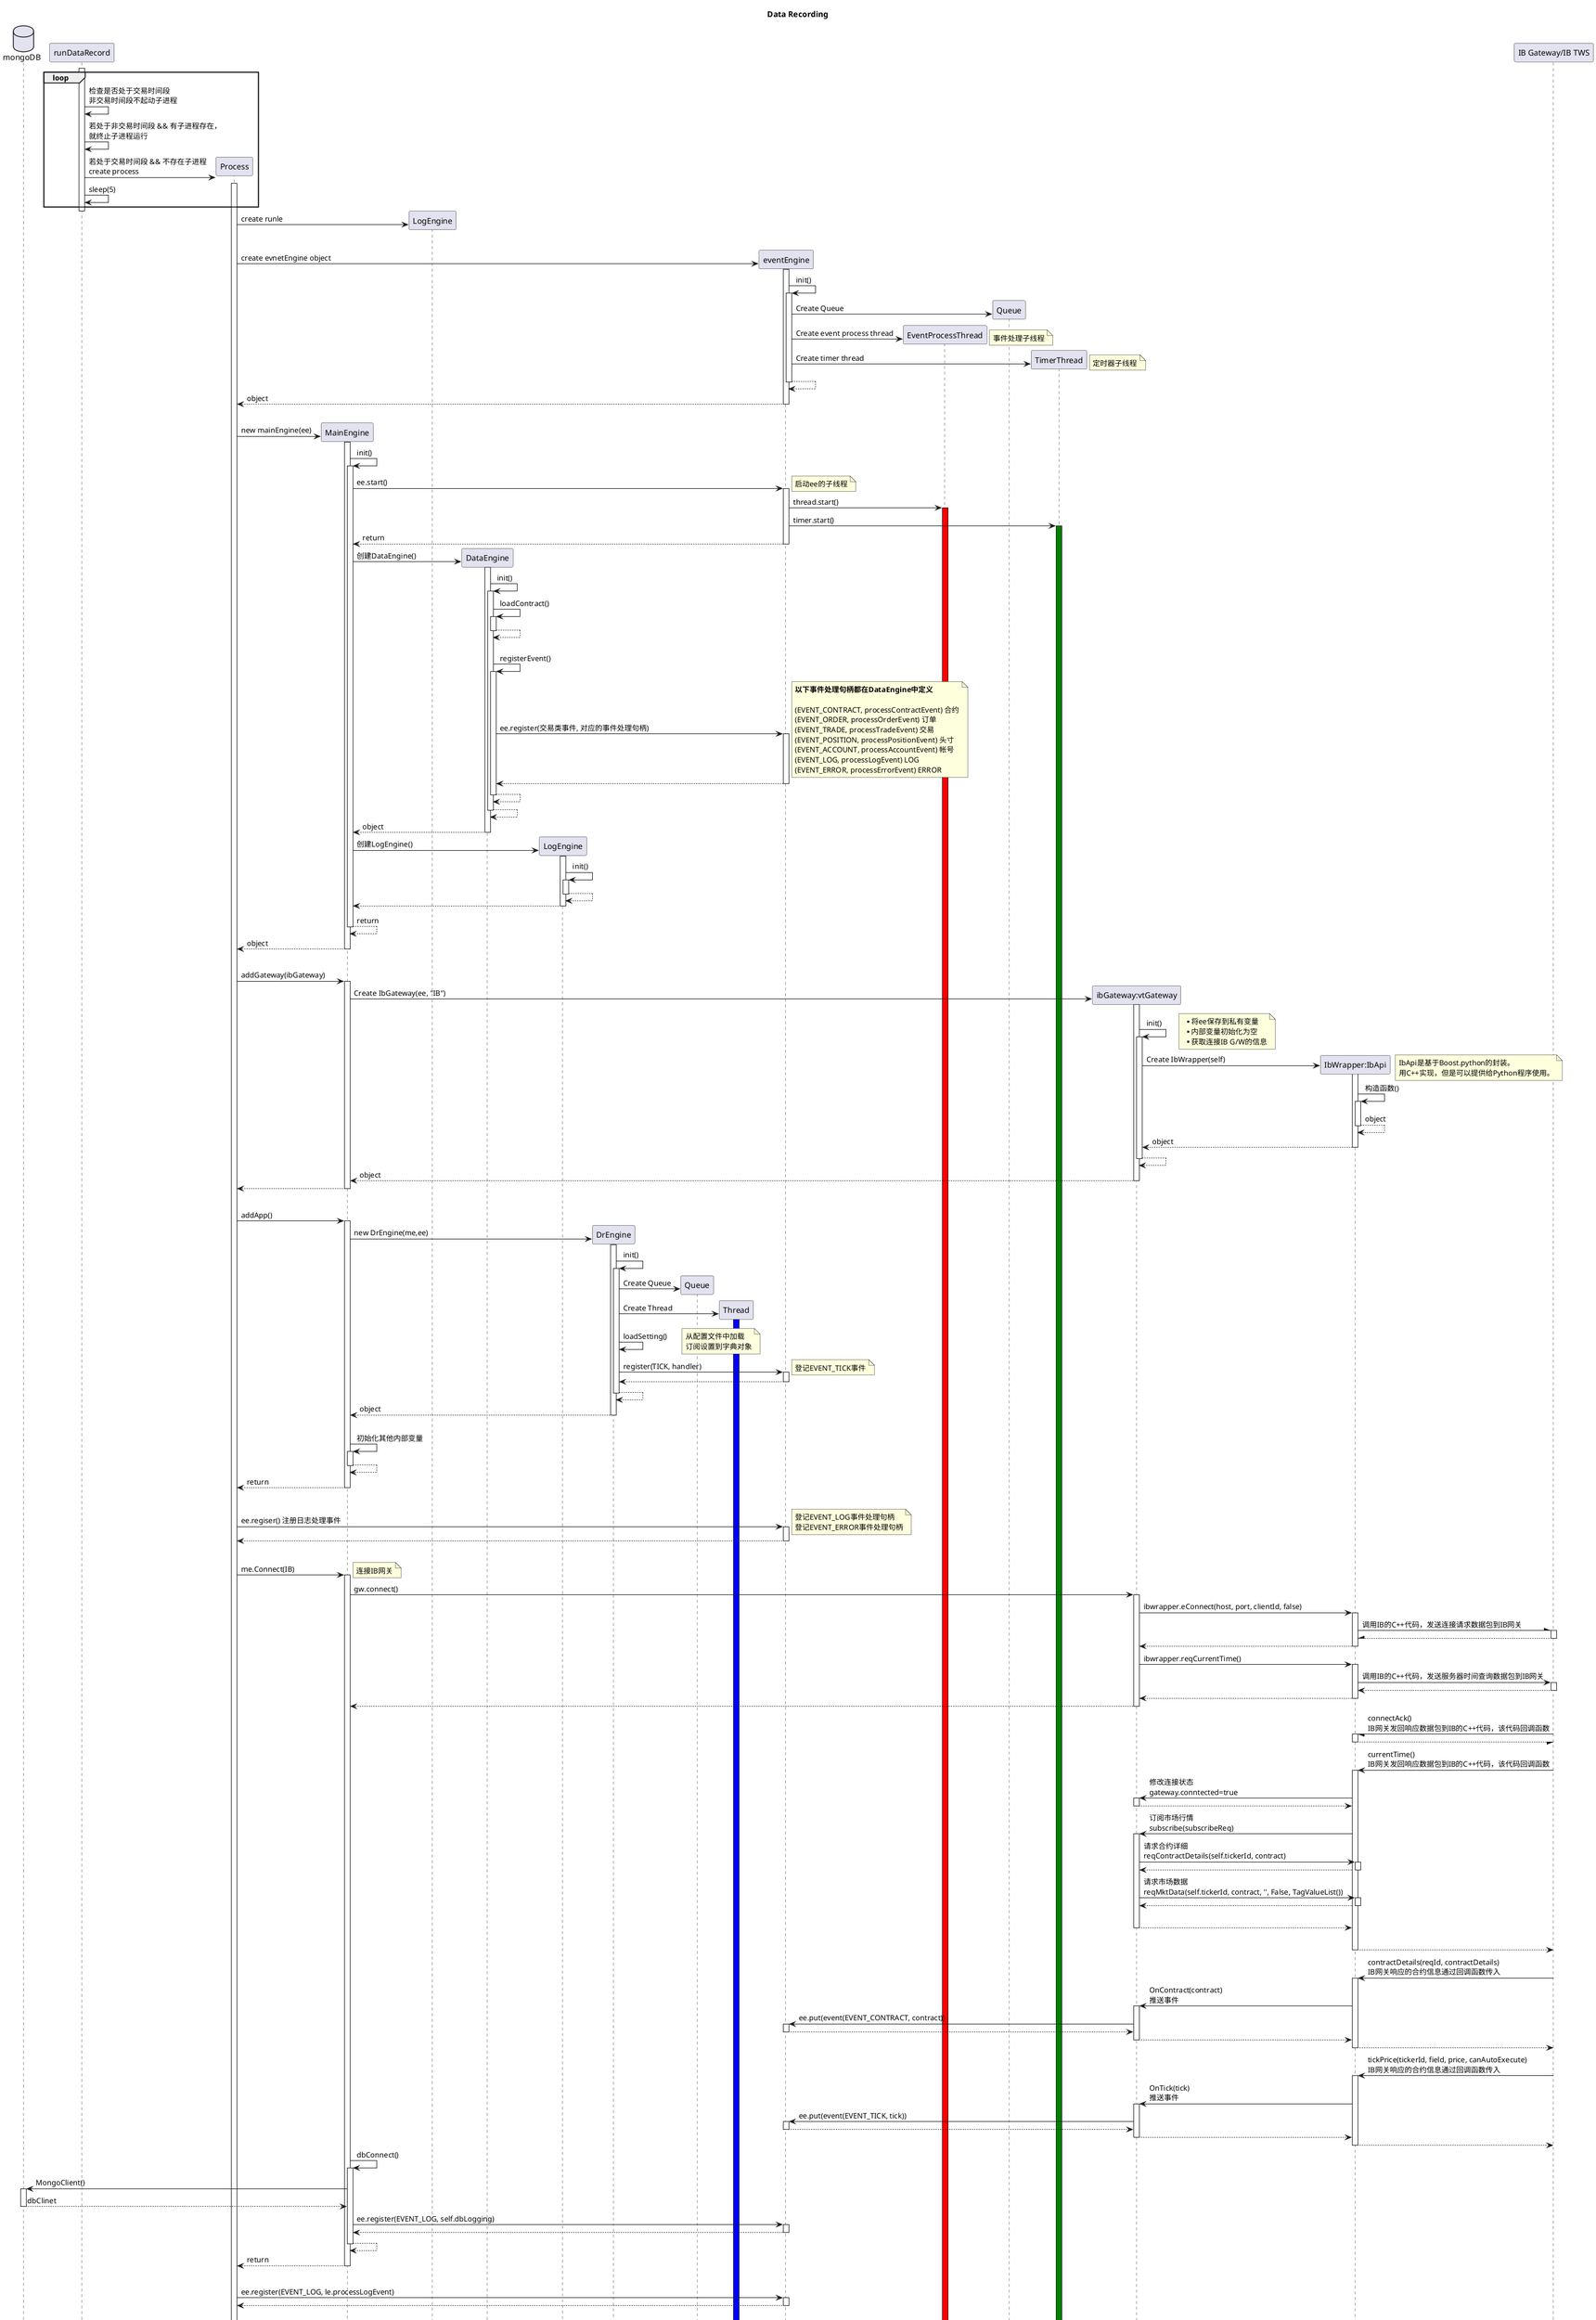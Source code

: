 @startuml

title Data Recording

database mongoDB as db
participant runDataRecord as rundr
participant Process as run
participant MainEngine as me
participant LogEngine as runle
participant DataEngine as dte
participant LogEngine as le
participant DrEngine as dr
participant Queue as drq
participant Thread as drt
participant eventEngine as ee
participant EventProcessThread as eet
participant Queue as eeq
participant TimerThread as eetm
participant "ibGateway:vtGateway" as gw
participant "IbWrapper:IbApi" as wrap
participant "IB Gateway/IB TWS" as ib





activate rundr
    loop
        rundr->rundr: 检查是否处于交易时间段\n非交易时间段不起动子进程
        rundr->rundr: 若处于非交易时间段 && 有子进程存在，\n就终止子进程运行
        rundr->run ** : 若处于交易时间段 && 不存在子进程\ncreate process
        activate run
        rundr->rundr: sleep(5)
    end loop
    deactivate rundr

run->runle ** : create runle
|||
run->ee ** :create evnetEngine object
    activate ee
    ee->ee ++ : init()
        ee->eeq ** : Create Queue
        ee->eet ** : Create event process thread
        note right: 事件处理子线程
        ee->eetm ** : Create timer thread
        note right: 定时器子线程
        return
    return object
|||
run->me ** : new mainEngine(ee)
    activate me
    me->me ++ : init()
        me->ee ++ : ee.start()
            note right: 启动ee的子线程
            ee->eet ++ #red : thread.start()
            ee->eetm ++ #green : timer.start()
            ee-->me--: return
        me->dte ** :创建DataEngine()
            activate dte
            dte->dte ++ : init()
                dte->dte ++ : loadContract()
                    return
                |||
                dte->dte ++ : registerEvent()
                    dte->ee ++ : ee.register(交易类事件, 对应的事件处理句柄)
                        note right
                            **以下事件处理句柄都在DataEngine中定义**

                            (EVENT_CONTRACT, processContractEvent) 合约
                            (EVENT_ORDER, processOrderEvent) 订单
                            (EVENT_TRADE, processTradeEvent) 交易
                            (EVENT_POSITION, processPositionEvent) 头寸
                            (EVENT_ACCOUNT, processAccountEvent) 帐号
                            (EVENT_LOG, processLogEvent) LOG
                            (EVENT_ERROR, processErrorEvent) ERROR
                        end note
                        return
                    return
                return
            return object
        me->le ** :创建LogEngine()
            activate le
            le->le ++ : init()
                return
            return
        me-->me--:return
    me-->run--: object
|||
run->me ++ : addGateway(ibGateway)
    me->gw ** : Create IbGateway(ee, "IB")
        activate gw
            gw->gw ++ : init()
                note right
                    ** 将ee保存到私有变量
                    ** 内部变量初始化为空
                    ** 获取连接IB G/W的信息
                end note
                gw->wrap ** : Create IbWrapper(self)
                    note right: IbApi是基于Boost.python的封装。\n用C++实现，但是可以提供给Python程序使用。
                    activate wrap
                    wrap->wrap ++ : 构造函数()
                        return object
                    return object
                return
        return object
    return
|||
run->me ++ : addApp()
    me->dr**: new DrEngine(me,ee)
        activate dr
        dr->dr++:init()
            dr->drq **:Create Queue
            dr->drt **:Create Thread
                activate drt #blue
            dr->dr:loadSetting()
                note right
                从配置文件中加载
                订阅设置到字典对象
                end note
            dr->ee++:register(TICK, handler)
                note right: 登记EVENT_TICK事件
                return
            dr-->dr -- :
        dr-->me--: object
    |||
    me->me ++ : 初始化其他内部变量
        return

    run<--me -- : return
|||
run->ee: ee.regiser() 注册日志处理事件
    activate ee
    note right
        登记EVENT_LOG事件处理句柄
        登记EVENT_ERROR事件处理句柄
    end note
    return
|||
run->me++: me.Connect(IB)
    note right: 连接IB网关
    me->gw ++ : gw.connect()
        gw-> wrap ++ : ibwrapper.eConnect(host, port, clientId, false)
            wrap-\ib ++ : 调用IB的C++代码，发送连接请求数据包到IB网关
                return
            return


        gw->wrap ++ : ibwrapper.reqCurrentTime()
            wrap->ib ++: 调用IB的C++代码，发送服务器时间查询数据包到IB网关
                return
            return

        return

    ib-/ wrap ++ : connectAck()\nIB网关发回响应数据包到IB的C++代码，该代码回调函数
        return

    ib->wrap ++ : currentTime()\nIB网关发回响应数据包到IB的C++代码，该代码回调函数
        wrap->gw ++ : 修改连接状态\ngateway.conntected=true
            return

        wrap->gw ++ : 订阅市场行情\nsubscribe(subscribeReq)
            gw->wrap ++ : 请求合约详细\nreqContractDetails(self.tickerId, contract)
                return
            gw->wrap ++ : 请求市场数据\nreqMktData(self.tickerId, contract, '', False, TagValueList())
                return
            |||
            return
        |||
        return

    ib->wrap ++ : contractDetails(reqId, contractDetails)\nIB网关响应的合约信息通过回调函数传入
        wrap -> gw ++ : OnContract(contract)\n推送事件
                gw->ee ++ : ee.put(event(EVENT_CONTRACT, contract))
                    return
            return
        return

    ib->wrap ++ : tickPrice(tickerId, field, price, canAutoExecute)\nIB网关响应的合约信息通过回调函数传入
        wrap -> gw ++ : OnTick(tick)\n推送事件
                gw->ee ++ : ee.put(event(EVENT_TICK, tick))
                    return
            return
        return

    me->me ++ : dbConnect()
        me->db ++ : MongoClient()
            return dbClinet
        me->ee ++ : ee.register(EVENT_LOG, self.dbLogging)
            return
        return
    run<--me--:return
|||
run->ee ++ : ee.register(EVENT_LOG, le.processLogEvent)
    return
|||
run->ee ++ : ee.register(EVENT_ERROR, le.processErrorEvent)
    return
|||
loop
    run->run: sleep(1)
end loop
deactivate run
|||
gw->eeq ++: queue.put(tick/bar)
    return
|||
eetm->ee -- : ee.__runTimer()
    activate ee #green
    loop
        ee->eeq ++ : queue.put(定时器事件)
            return
        ee->ee : 休眠1秒
    end loop
    deactivate ee
|||
eet->ee--: ee.run()
    activate ee #red
    loop
        ee->eeq ++ :queue.get()
        return event
        ee->ee ++ : __process(event)
            ee->dr ++ #red :call procecssTickEvent()
                dr->dr ++ :OnTick()
                    dr->drq ++: queue.put(tick)
                        return
                    return

                dr->dr ++ :OnBar()
                    dr->drq ++: queue.put(bar)
                        return
                    return
                return
            return
    end loop
    deactivate ee


drt->dr -- :run()
    activate dr #blue
    loop
        dr->drq ++ :queue.get()
        drq-->dr --:data
        dr->me:insertDB(data)
    end loop
    deactivate dr

me->db: 写入mongoDB

@enduml
